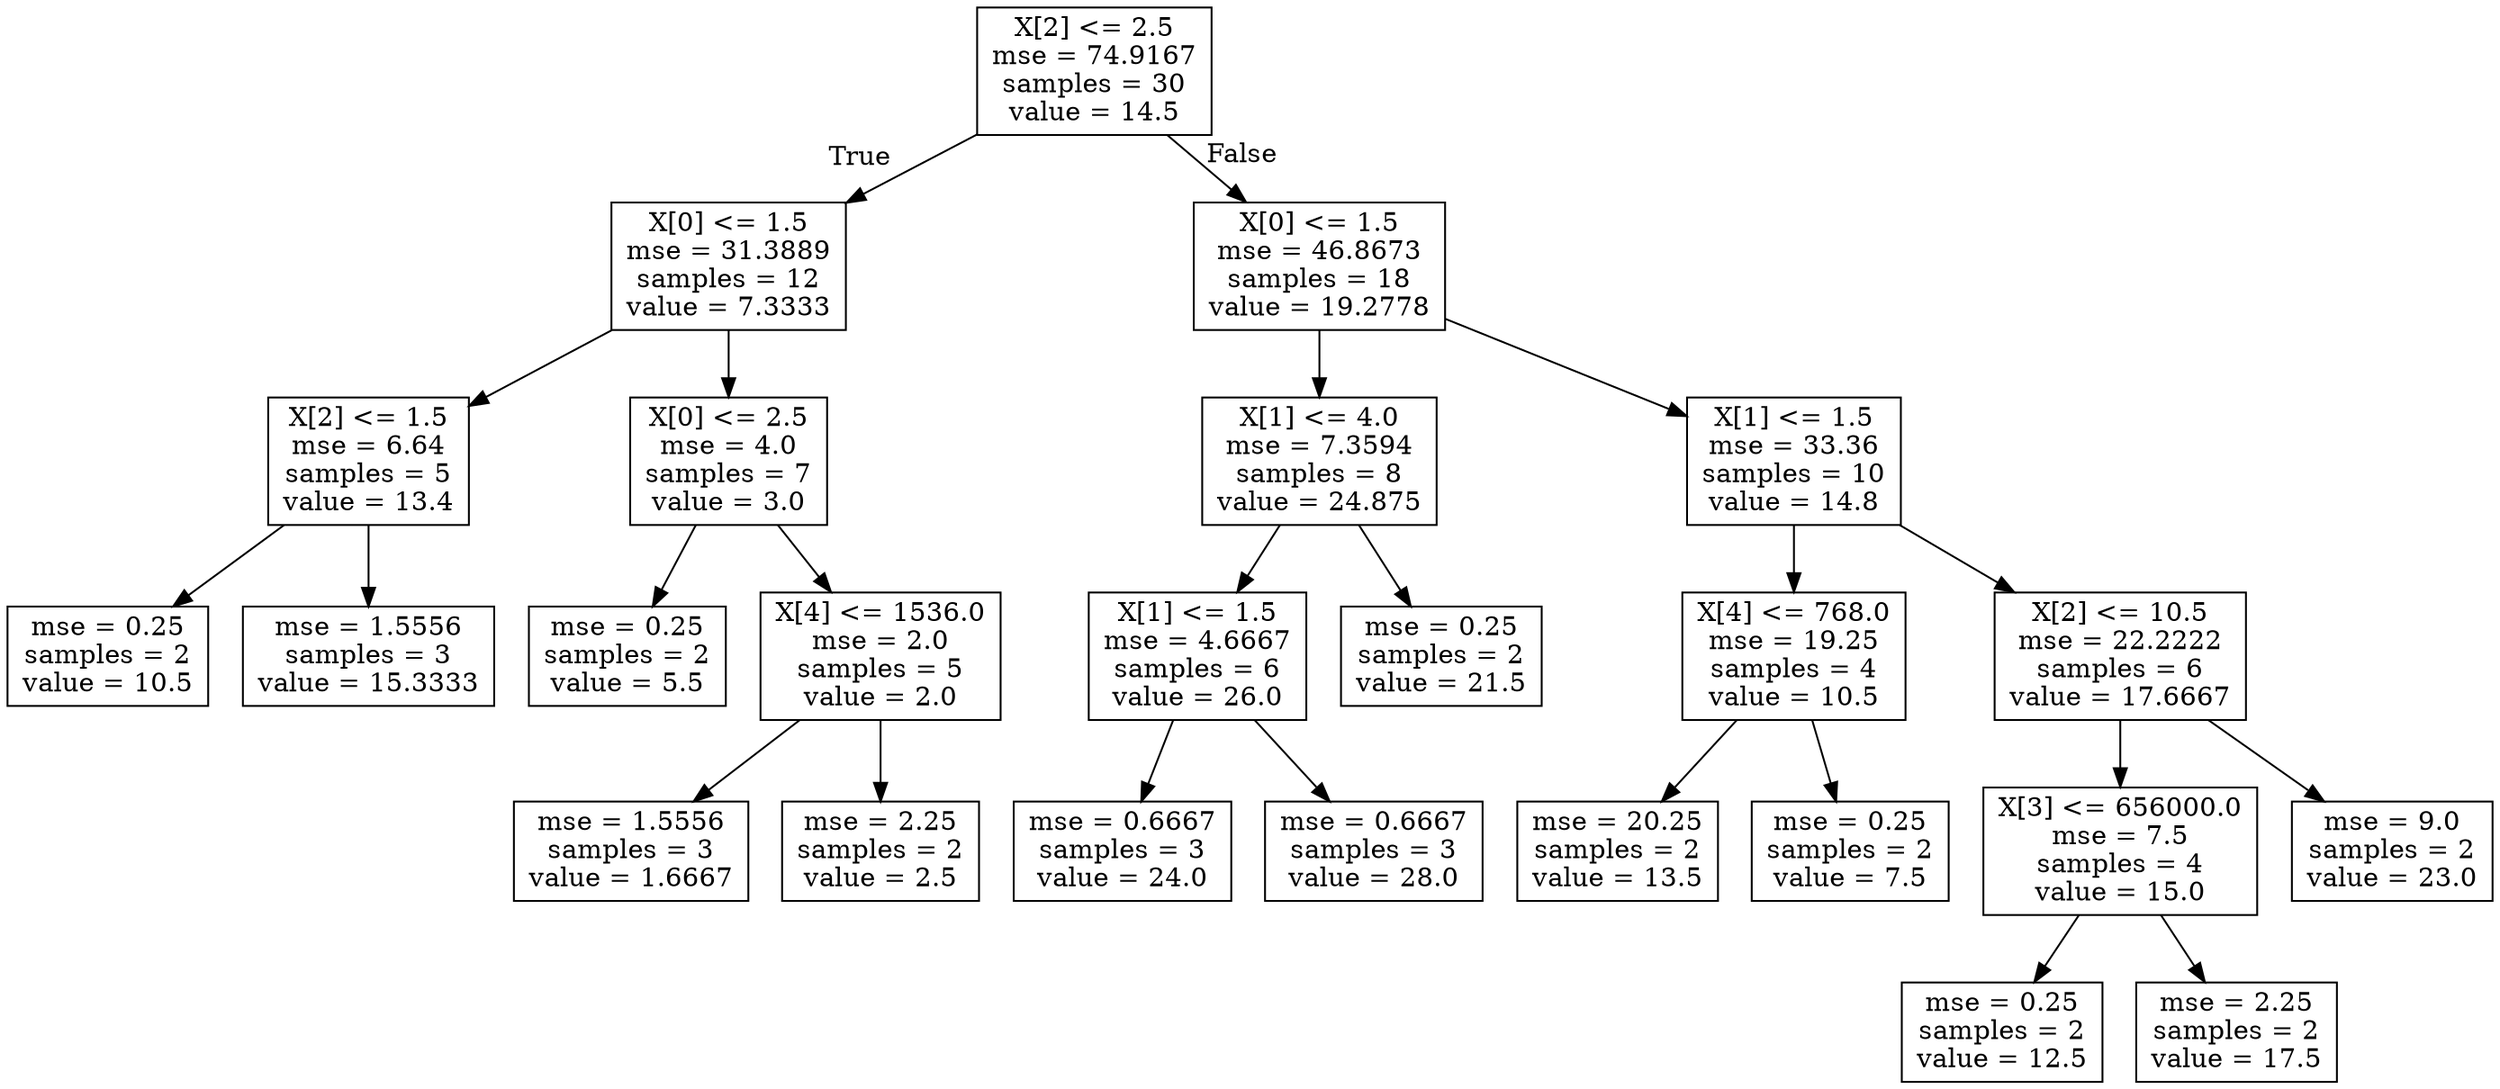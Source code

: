 digraph Tree {
node [shape=box] ;
0 [label="X[2] <= 2.5\nmse = 74.9167\nsamples = 30\nvalue = 14.5"] ;
1 [label="X[0] <= 1.5\nmse = 31.3889\nsamples = 12\nvalue = 7.3333"] ;
0 -> 1 [labeldistance=2.5, labelangle=45, headlabel="True"] ;
2 [label="X[2] <= 1.5\nmse = 6.64\nsamples = 5\nvalue = 13.4"] ;
1 -> 2 ;
3 [label="mse = 0.25\nsamples = 2\nvalue = 10.5"] ;
2 -> 3 ;
4 [label="mse = 1.5556\nsamples = 3\nvalue = 15.3333"] ;
2 -> 4 ;
5 [label="X[0] <= 2.5\nmse = 4.0\nsamples = 7\nvalue = 3.0"] ;
1 -> 5 ;
6 [label="mse = 0.25\nsamples = 2\nvalue = 5.5"] ;
5 -> 6 ;
7 [label="X[4] <= 1536.0\nmse = 2.0\nsamples = 5\nvalue = 2.0"] ;
5 -> 7 ;
8 [label="mse = 1.5556\nsamples = 3\nvalue = 1.6667"] ;
7 -> 8 ;
9 [label="mse = 2.25\nsamples = 2\nvalue = 2.5"] ;
7 -> 9 ;
10 [label="X[0] <= 1.5\nmse = 46.8673\nsamples = 18\nvalue = 19.2778"] ;
0 -> 10 [labeldistance=2.5, labelangle=-45, headlabel="False"] ;
11 [label="X[1] <= 4.0\nmse = 7.3594\nsamples = 8\nvalue = 24.875"] ;
10 -> 11 ;
12 [label="X[1] <= 1.5\nmse = 4.6667\nsamples = 6\nvalue = 26.0"] ;
11 -> 12 ;
13 [label="mse = 0.6667\nsamples = 3\nvalue = 24.0"] ;
12 -> 13 ;
14 [label="mse = 0.6667\nsamples = 3\nvalue = 28.0"] ;
12 -> 14 ;
15 [label="mse = 0.25\nsamples = 2\nvalue = 21.5"] ;
11 -> 15 ;
16 [label="X[1] <= 1.5\nmse = 33.36\nsamples = 10\nvalue = 14.8"] ;
10 -> 16 ;
17 [label="X[4] <= 768.0\nmse = 19.25\nsamples = 4\nvalue = 10.5"] ;
16 -> 17 ;
18 [label="mse = 20.25\nsamples = 2\nvalue = 13.5"] ;
17 -> 18 ;
19 [label="mse = 0.25\nsamples = 2\nvalue = 7.5"] ;
17 -> 19 ;
20 [label="X[2] <= 10.5\nmse = 22.2222\nsamples = 6\nvalue = 17.6667"] ;
16 -> 20 ;
21 [label="X[3] <= 656000.0\nmse = 7.5\nsamples = 4\nvalue = 15.0"] ;
20 -> 21 ;
22 [label="mse = 0.25\nsamples = 2\nvalue = 12.5"] ;
21 -> 22 ;
23 [label="mse = 2.25\nsamples = 2\nvalue = 17.5"] ;
21 -> 23 ;
24 [label="mse = 9.0\nsamples = 2\nvalue = 23.0"] ;
20 -> 24 ;
}